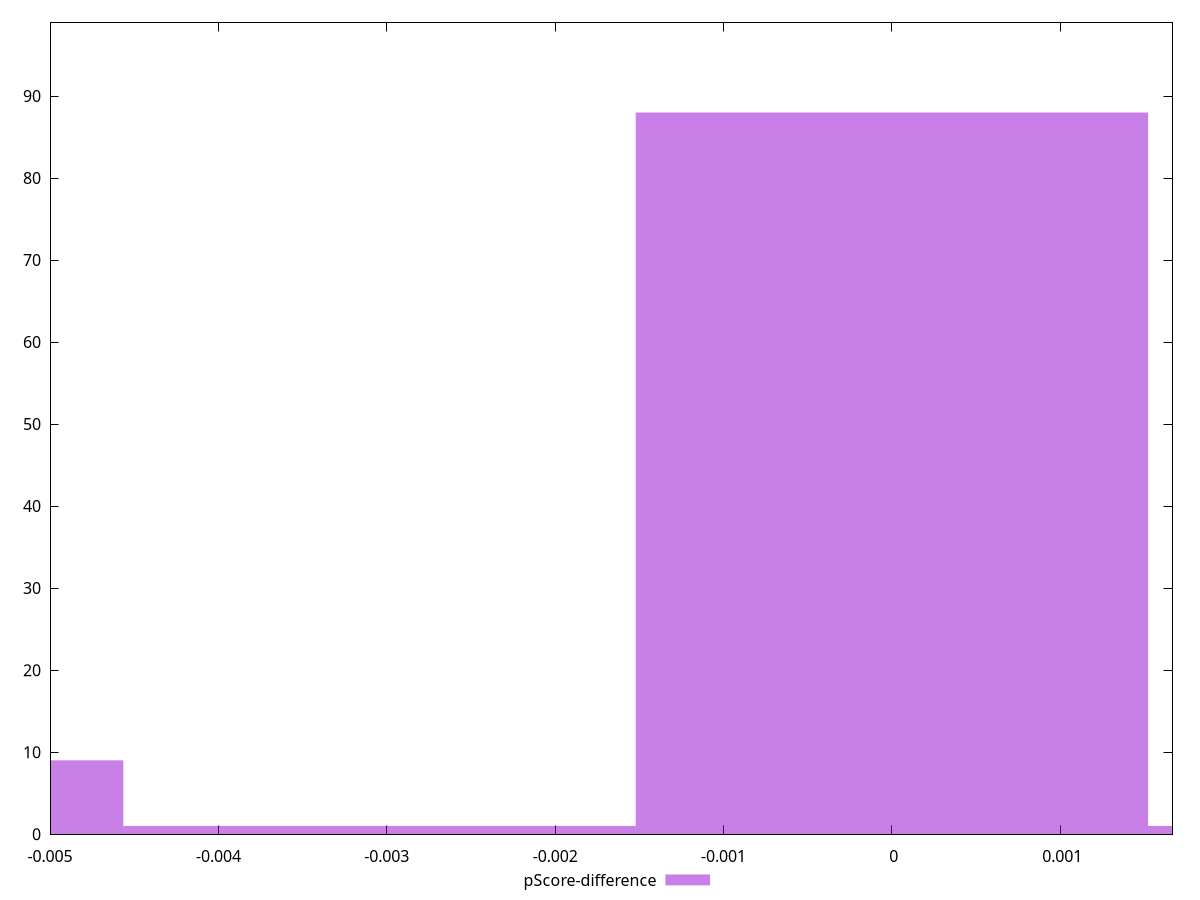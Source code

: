 reset

$pScoreDifference <<EOF
0.003042979674041981 1
0 88
-0.006085959348083962 9
-0.003042979674041981 1
EOF

set key outside below
set boxwidth 0.003042979674041981
set xrange [-0.0050000000000000044:0.0016666666666667052]
set yrange [0:99]
set trange [0:99]
set style fill transparent solid 0.5 noborder
set terminal svg size 640, 490 enhanced background rgb 'white'
set output "reports/report_00027_2021-02-24T12-40-31.850Z/unminified-javascript/samples/card/pScore-difference/histogram.svg"

plot $pScoreDifference title "pScore-difference" with boxes

reset

